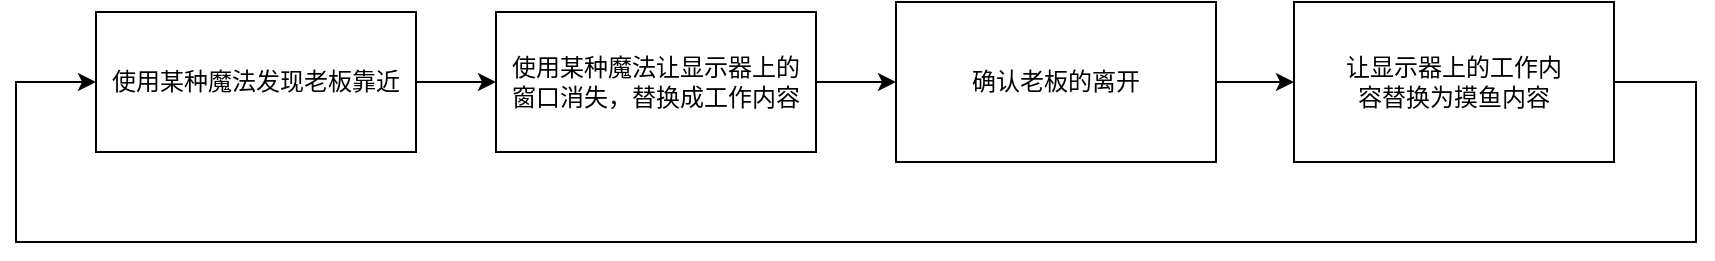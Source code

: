 <mxfile version="28.2.7">
  <diagram name="Page-1" id="tvGjNEOzGYkgbXMvhx0d">
    <mxGraphModel dx="876" dy="648" grid="1" gridSize="10" guides="1" tooltips="1" connect="1" arrows="1" fold="1" page="1" pageScale="1" pageWidth="850" pageHeight="1100" math="0" shadow="0">
      <root>
        <mxCell id="0" />
        <mxCell id="1" parent="0" />
        <mxCell id="IfznW1smhP2WFUxezU9e-3" value="" style="edgeStyle=orthogonalEdgeStyle;rounded=0;orthogonalLoop=1;jettySize=auto;html=1;" edge="1" parent="1" source="IfznW1smhP2WFUxezU9e-1" target="IfznW1smhP2WFUxezU9e-2">
          <mxGeometry relative="1" as="geometry" />
        </mxCell>
        <mxCell id="IfznW1smhP2WFUxezU9e-1" value="使用某种魔法发现老板靠近" style="whiteSpace=wrap;html=1;" vertex="1" parent="1">
          <mxGeometry x="320" y="445" width="160" height="70" as="geometry" />
        </mxCell>
        <mxCell id="IfznW1smhP2WFUxezU9e-6" value="" style="edgeStyle=orthogonalEdgeStyle;rounded=0;orthogonalLoop=1;jettySize=auto;html=1;" edge="1" parent="1" source="IfznW1smhP2WFUxezU9e-2" target="IfznW1smhP2WFUxezU9e-5">
          <mxGeometry relative="1" as="geometry" />
        </mxCell>
        <mxCell id="IfznW1smhP2WFUxezU9e-2" value="使用某种魔法让显示器上的窗口消失，替换成工作内容" style="whiteSpace=wrap;html=1;align=center;spacing=5;" vertex="1" parent="1">
          <mxGeometry x="520" y="445" width="160" height="70" as="geometry" />
        </mxCell>
        <mxCell id="IfznW1smhP2WFUxezU9e-8" value="" style="edgeStyle=orthogonalEdgeStyle;rounded=0;orthogonalLoop=1;jettySize=auto;html=1;" edge="1" parent="1" source="IfznW1smhP2WFUxezU9e-5" target="IfznW1smhP2WFUxezU9e-7">
          <mxGeometry relative="1" as="geometry" />
        </mxCell>
        <mxCell id="IfznW1smhP2WFUxezU9e-5" value="确认老板的离开" style="whiteSpace=wrap;html=1;" vertex="1" parent="1">
          <mxGeometry x="720" y="440" width="160" height="80" as="geometry" />
        </mxCell>
        <mxCell id="IfznW1smhP2WFUxezU9e-10" style="edgeStyle=orthogonalEdgeStyle;rounded=0;orthogonalLoop=1;jettySize=auto;html=1;entryX=0;entryY=0.5;entryDx=0;entryDy=0;" edge="1" parent="1" source="IfznW1smhP2WFUxezU9e-7" target="IfznW1smhP2WFUxezU9e-1">
          <mxGeometry relative="1" as="geometry">
            <Array as="points">
              <mxPoint x="1120" y="480" />
              <mxPoint x="1120" y="560" />
              <mxPoint x="280" y="560" />
              <mxPoint x="280" y="480" />
            </Array>
          </mxGeometry>
        </mxCell>
        <mxCell id="IfznW1smhP2WFUxezU9e-7" value="让显示器上的工作内容替换为摸鱼内容" style="whiteSpace=wrap;html=1;spacing=27;" vertex="1" parent="1">
          <mxGeometry x="919" y="440" width="160" height="80" as="geometry" />
        </mxCell>
      </root>
    </mxGraphModel>
  </diagram>
</mxfile>
